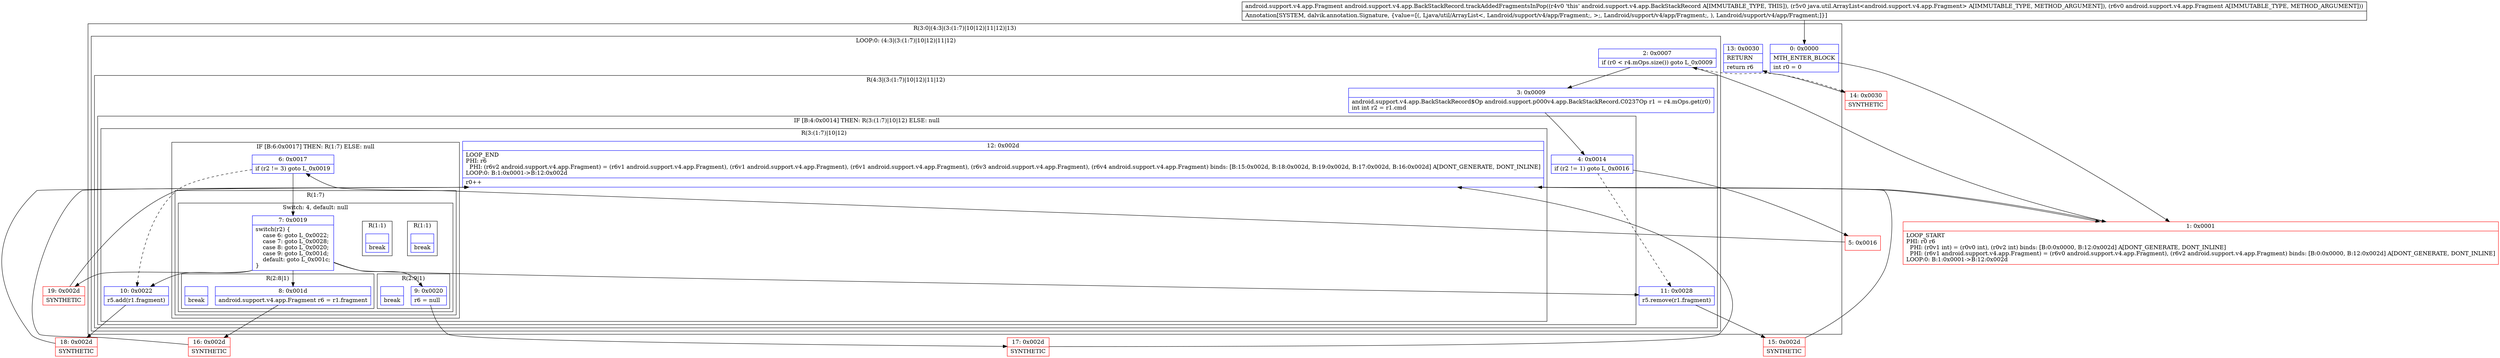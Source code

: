 digraph "CFG forandroid.support.v4.app.BackStackRecord.trackAddedFragmentsInPop(Ljava\/util\/ArrayList;Landroid\/support\/v4\/app\/Fragment;)Landroid\/support\/v4\/app\/Fragment;" {
subgraph cluster_Region_1012180168 {
label = "R(3:0|(4:3|(3:(1:7)|10|12)|11|12)|13)";
node [shape=record,color=blue];
Node_0 [shape=record,label="{0\:\ 0x0000|MTH_ENTER_BLOCK\l|int r0 = 0\l}"];
subgraph cluster_LoopRegion_1584777220 {
label = "LOOP:0: (4:3|(3:(1:7)|10|12)|11|12)";
node [shape=record,color=blue];
Node_2 [shape=record,label="{2\:\ 0x0007|if (r0 \< r4.mOps.size()) goto L_0x0009\l}"];
subgraph cluster_Region_865549375 {
label = "R(4:3|(3:(1:7)|10|12)|11|12)";
node [shape=record,color=blue];
Node_3 [shape=record,label="{3\:\ 0x0009|android.support.v4.app.BackStackRecord$Op android.support.p000v4.app.BackStackRecord.C0237Op r1 = r4.mOps.get(r0)\lint int r2 = r1.cmd\l}"];
subgraph cluster_IfRegion_1522099394 {
label = "IF [B:4:0x0014] THEN: R(3:(1:7)|10|12) ELSE: null";
node [shape=record,color=blue];
Node_4 [shape=record,label="{4\:\ 0x0014|if (r2 != 1) goto L_0x0016\l}"];
subgraph cluster_Region_437093312 {
label = "R(3:(1:7)|10|12)";
node [shape=record,color=blue];
subgraph cluster_IfRegion_752676822 {
label = "IF [B:6:0x0017] THEN: R(1:7) ELSE: null";
node [shape=record,color=blue];
Node_6 [shape=record,label="{6\:\ 0x0017|if (r2 != 3) goto L_0x0019\l}"];
subgraph cluster_Region_511750042 {
label = "R(1:7)";
node [shape=record,color=blue];
subgraph cluster_SwitchRegion_648038582 {
label = "Switch: 4, default: null";
node [shape=record,color=blue];
Node_7 [shape=record,label="{7\:\ 0x0019|switch(r2) \{\l    case 6: goto L_0x0022;\l    case 7: goto L_0x0028;\l    case 8: goto L_0x0020;\l    case 9: goto L_0x001d;\l    default: goto L_0x001c;\l\}\l}"];
subgraph cluster_Region_1103067597 {
label = "R(1:1)";
node [shape=record,color=blue];
Node_InsnContainer_1115206038 [shape=record,label="{|break\l}"];
}
subgraph cluster_Region_1282171113 {
label = "R(1:1)";
node [shape=record,color=blue];
Node_InsnContainer_1468787329 [shape=record,label="{|break\l}"];
}
subgraph cluster_Region_1841332396 {
label = "R(2:9|1)";
node [shape=record,color=blue];
Node_9 [shape=record,label="{9\:\ 0x0020|r6 = null\l}"];
Node_InsnContainer_1781758083 [shape=record,label="{|break\l}"];
}
subgraph cluster_Region_712817761 {
label = "R(2:8|1)";
node [shape=record,color=blue];
Node_8 [shape=record,label="{8\:\ 0x001d|android.support.v4.app.Fragment r6 = r1.fragment\l}"];
Node_InsnContainer_1165440516 [shape=record,label="{|break\l}"];
}
}
}
}
Node_10 [shape=record,label="{10\:\ 0x0022|r5.add(r1.fragment)\l}"];
Node_12 [shape=record,label="{12\:\ 0x002d|LOOP_END\lPHI: r6 \l  PHI: (r6v2 android.support.v4.app.Fragment) = (r6v1 android.support.v4.app.Fragment), (r6v1 android.support.v4.app.Fragment), (r6v1 android.support.v4.app.Fragment), (r6v3 android.support.v4.app.Fragment), (r6v4 android.support.v4.app.Fragment) binds: [B:15:0x002d, B:18:0x002d, B:19:0x002d, B:17:0x002d, B:16:0x002d] A[DONT_GENERATE, DONT_INLINE]\lLOOP:0: B:1:0x0001\-\>B:12:0x002d\l|r0++\l}"];
}
}
Node_11 [shape=record,label="{11\:\ 0x0028|r5.remove(r1.fragment)\l}"];
Node_12 [shape=record,label="{12\:\ 0x002d|LOOP_END\lPHI: r6 \l  PHI: (r6v2 android.support.v4.app.Fragment) = (r6v1 android.support.v4.app.Fragment), (r6v1 android.support.v4.app.Fragment), (r6v1 android.support.v4.app.Fragment), (r6v3 android.support.v4.app.Fragment), (r6v4 android.support.v4.app.Fragment) binds: [B:15:0x002d, B:18:0x002d, B:19:0x002d, B:17:0x002d, B:16:0x002d] A[DONT_GENERATE, DONT_INLINE]\lLOOP:0: B:1:0x0001\-\>B:12:0x002d\l|r0++\l}"];
}
}
Node_13 [shape=record,label="{13\:\ 0x0030|RETURN\l|return r6\l}"];
}
Node_1 [shape=record,color=red,label="{1\:\ 0x0001|LOOP_START\lPHI: r0 r6 \l  PHI: (r0v1 int) = (r0v0 int), (r0v2 int) binds: [B:0:0x0000, B:12:0x002d] A[DONT_GENERATE, DONT_INLINE]\l  PHI: (r6v1 android.support.v4.app.Fragment) = (r6v0 android.support.v4.app.Fragment), (r6v2 android.support.v4.app.Fragment) binds: [B:0:0x0000, B:12:0x002d] A[DONT_GENERATE, DONT_INLINE]\lLOOP:0: B:1:0x0001\-\>B:12:0x002d\l}"];
Node_5 [shape=record,color=red,label="{5\:\ 0x0016}"];
Node_14 [shape=record,color=red,label="{14\:\ 0x0030|SYNTHETIC\l}"];
Node_15 [shape=record,color=red,label="{15\:\ 0x002d|SYNTHETIC\l}"];
Node_16 [shape=record,color=red,label="{16\:\ 0x002d|SYNTHETIC\l}"];
Node_17 [shape=record,color=red,label="{17\:\ 0x002d|SYNTHETIC\l}"];
Node_18 [shape=record,color=red,label="{18\:\ 0x002d|SYNTHETIC\l}"];
Node_19 [shape=record,color=red,label="{19\:\ 0x002d|SYNTHETIC\l}"];
MethodNode[shape=record,label="{android.support.v4.app.Fragment android.support.v4.app.BackStackRecord.trackAddedFragmentsInPop((r4v0 'this' android.support.v4.app.BackStackRecord A[IMMUTABLE_TYPE, THIS]), (r5v0 java.util.ArrayList\<android.support.v4.app.Fragment\> A[IMMUTABLE_TYPE, METHOD_ARGUMENT]), (r6v0 android.support.v4.app.Fragment A[IMMUTABLE_TYPE, METHOD_ARGUMENT]))  | Annotation[SYSTEM, dalvik.annotation.Signature, \{value=[(, Ljava\/util\/ArrayList\<, Landroid\/support\/v4\/app\/Fragment;, \>;, Landroid\/support\/v4\/app\/Fragment;, ), Landroid\/support\/v4\/app\/Fragment;]\}]\l}"];
MethodNode -> Node_0;
Node_0 -> Node_1;
Node_2 -> Node_3;
Node_2 -> Node_14[style=dashed];
Node_3 -> Node_4;
Node_4 -> Node_5;
Node_4 -> Node_11[style=dashed];
Node_6 -> Node_7;
Node_6 -> Node_10[style=dashed];
Node_7 -> Node_8;
Node_7 -> Node_9;
Node_7 -> Node_10;
Node_7 -> Node_11;
Node_7 -> Node_19;
Node_9 -> Node_17;
Node_8 -> Node_16;
Node_10 -> Node_18;
Node_12 -> Node_1;
Node_11 -> Node_15;
Node_12 -> Node_1;
Node_1 -> Node_2;
Node_5 -> Node_6;
Node_14 -> Node_13;
Node_15 -> Node_12;
Node_16 -> Node_12;
Node_17 -> Node_12;
Node_18 -> Node_12;
Node_19 -> Node_12;
}

